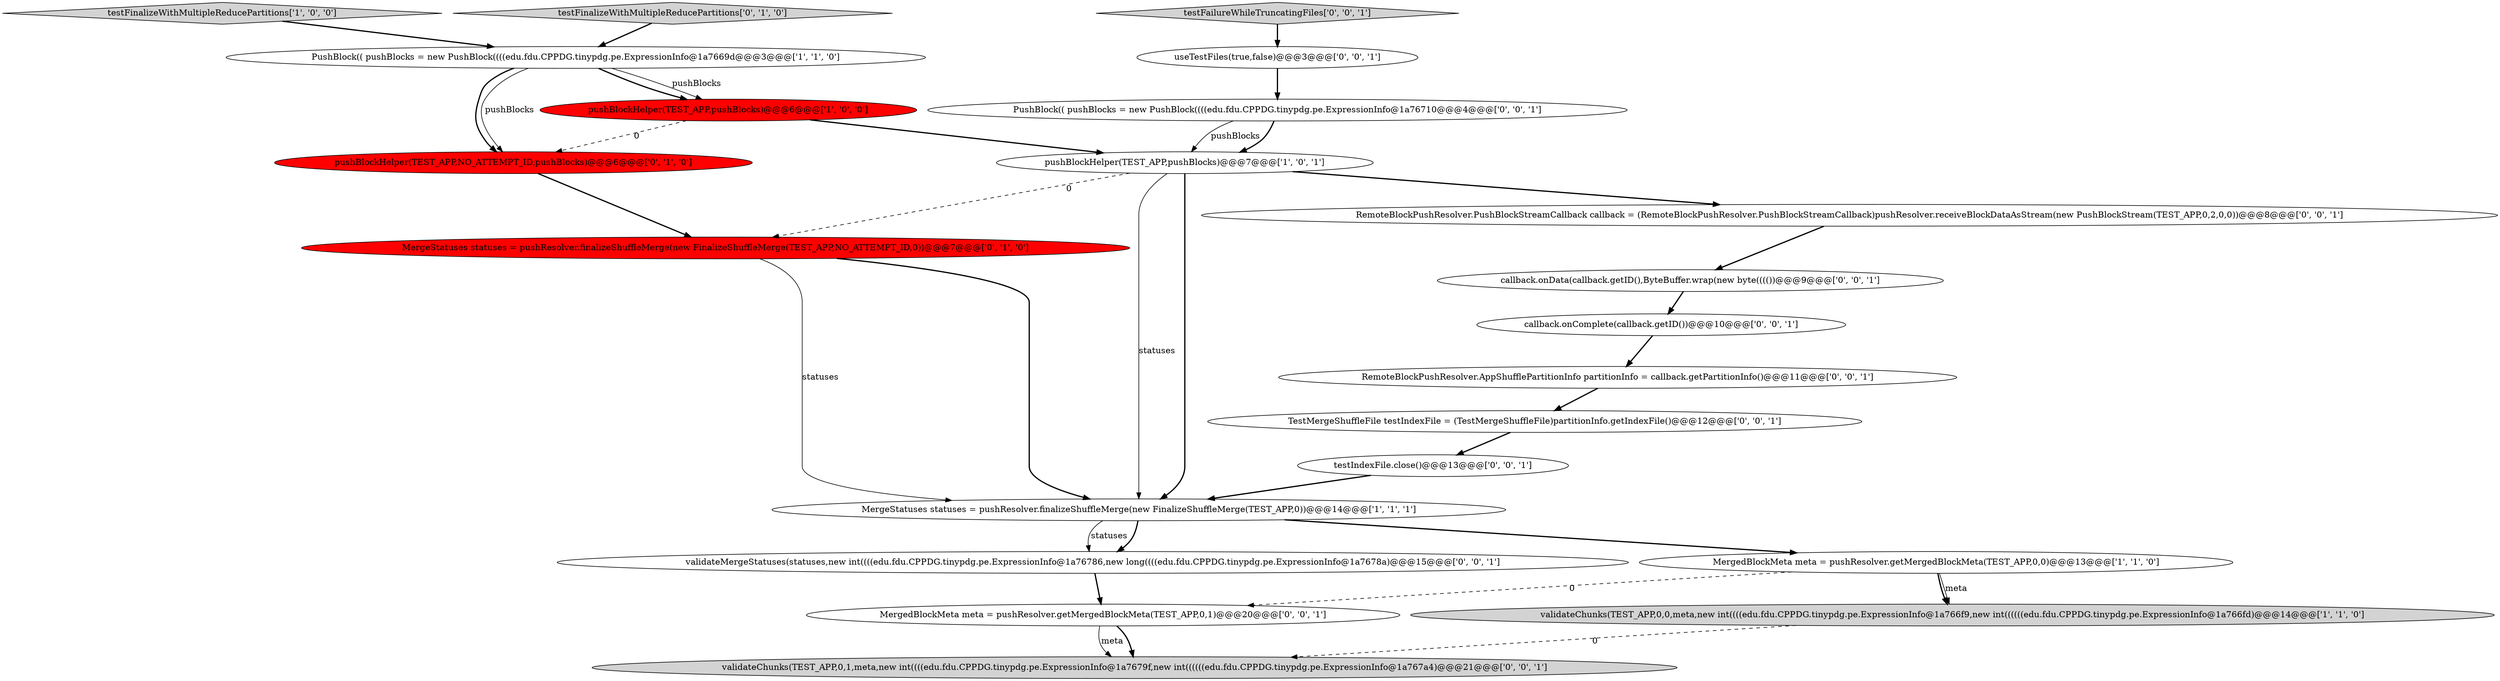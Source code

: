 digraph {
16 [style = filled, label = "RemoteBlockPushResolver.PushBlockStreamCallback callback = (RemoteBlockPushResolver.PushBlockStreamCallback)pushResolver.receiveBlockDataAsStream(new PushBlockStream(TEST_APP,0,2,0,0))@@@8@@@['0', '0', '1']", fillcolor = white, shape = ellipse image = "AAA0AAABBB3BBB"];
21 [style = filled, label = "validateChunks(TEST_APP,0,1,meta,new int((((edu.fdu.CPPDG.tinypdg.pe.ExpressionInfo@1a7679f,new int((((((edu.fdu.CPPDG.tinypdg.pe.ExpressionInfo@1a767a4)@@@21@@@['0', '0', '1']", fillcolor = lightgray, shape = ellipse image = "AAA0AAABBB3BBB"];
0 [style = filled, label = "pushBlockHelper(TEST_APP,pushBlocks)@@@6@@@['1', '0', '0']", fillcolor = red, shape = ellipse image = "AAA1AAABBB1BBB"];
18 [style = filled, label = "validateMergeStatuses(statuses,new int((((edu.fdu.CPPDG.tinypdg.pe.ExpressionInfo@1a76786,new long((((edu.fdu.CPPDG.tinypdg.pe.ExpressionInfo@1a7678a)@@@15@@@['0', '0', '1']", fillcolor = white, shape = ellipse image = "AAA0AAABBB3BBB"];
17 [style = filled, label = "RemoteBlockPushResolver.AppShufflePartitionInfo partitionInfo = callback.getPartitionInfo()@@@11@@@['0', '0', '1']", fillcolor = white, shape = ellipse image = "AAA0AAABBB3BBB"];
4 [style = filled, label = "MergedBlockMeta meta = pushResolver.getMergedBlockMeta(TEST_APP,0,0)@@@13@@@['1', '1', '0']", fillcolor = white, shape = ellipse image = "AAA0AAABBB1BBB"];
9 [style = filled, label = "MergeStatuses statuses = pushResolver.finalizeShuffleMerge(new FinalizeShuffleMerge(TEST_APP,NO_ATTEMPT_ID,0))@@@7@@@['0', '1', '0']", fillcolor = red, shape = ellipse image = "AAA1AAABBB2BBB"];
19 [style = filled, label = "testFailureWhileTruncatingFiles['0', '0', '1']", fillcolor = lightgray, shape = diamond image = "AAA0AAABBB3BBB"];
1 [style = filled, label = "PushBlock(( pushBlocks = new PushBlock((((edu.fdu.CPPDG.tinypdg.pe.ExpressionInfo@1a7669d@@@3@@@['1', '1', '0']", fillcolor = white, shape = ellipse image = "AAA0AAABBB1BBB"];
11 [style = filled, label = "callback.onData(callback.getID(),ByteBuffer.wrap(new byte(((())@@@9@@@['0', '0', '1']", fillcolor = white, shape = ellipse image = "AAA0AAABBB3BBB"];
15 [style = filled, label = "callback.onComplete(callback.getID())@@@10@@@['0', '0', '1']", fillcolor = white, shape = ellipse image = "AAA0AAABBB3BBB"];
2 [style = filled, label = "pushBlockHelper(TEST_APP,pushBlocks)@@@7@@@['1', '0', '1']", fillcolor = white, shape = ellipse image = "AAA0AAABBB1BBB"];
20 [style = filled, label = "testIndexFile.close()@@@13@@@['0', '0', '1']", fillcolor = white, shape = ellipse image = "AAA0AAABBB3BBB"];
14 [style = filled, label = "useTestFiles(true,false)@@@3@@@['0', '0', '1']", fillcolor = white, shape = ellipse image = "AAA0AAABBB3BBB"];
5 [style = filled, label = "MergeStatuses statuses = pushResolver.finalizeShuffleMerge(new FinalizeShuffleMerge(TEST_APP,0))@@@14@@@['1', '1', '1']", fillcolor = white, shape = ellipse image = "AAA0AAABBB1BBB"];
13 [style = filled, label = "TestMergeShuffleFile testIndexFile = (TestMergeShuffleFile)partitionInfo.getIndexFile()@@@12@@@['0', '0', '1']", fillcolor = white, shape = ellipse image = "AAA0AAABBB3BBB"];
7 [style = filled, label = "pushBlockHelper(TEST_APP,NO_ATTEMPT_ID,pushBlocks)@@@6@@@['0', '1', '0']", fillcolor = red, shape = ellipse image = "AAA1AAABBB2BBB"];
8 [style = filled, label = "testFinalizeWithMultipleReducePartitions['0', '1', '0']", fillcolor = lightgray, shape = diamond image = "AAA0AAABBB2BBB"];
3 [style = filled, label = "validateChunks(TEST_APP,0,0,meta,new int((((edu.fdu.CPPDG.tinypdg.pe.ExpressionInfo@1a766f9,new int((((((edu.fdu.CPPDG.tinypdg.pe.ExpressionInfo@1a766fd)@@@14@@@['1', '1', '0']", fillcolor = lightgray, shape = ellipse image = "AAA0AAABBB1BBB"];
10 [style = filled, label = "PushBlock(( pushBlocks = new PushBlock((((edu.fdu.CPPDG.tinypdg.pe.ExpressionInfo@1a76710@@@4@@@['0', '0', '1']", fillcolor = white, shape = ellipse image = "AAA0AAABBB3BBB"];
6 [style = filled, label = "testFinalizeWithMultipleReducePartitions['1', '0', '0']", fillcolor = lightgray, shape = diamond image = "AAA0AAABBB1BBB"];
12 [style = filled, label = "MergedBlockMeta meta = pushResolver.getMergedBlockMeta(TEST_APP,0,1)@@@20@@@['0', '0', '1']", fillcolor = white, shape = ellipse image = "AAA0AAABBB3BBB"];
4->3 [style = bold, label=""];
16->11 [style = bold, label=""];
4->3 [style = solid, label="meta"];
9->5 [style = solid, label="statuses"];
3->21 [style = dashed, label="0"];
12->21 [style = bold, label=""];
1->7 [style = solid, label="pushBlocks"];
0->2 [style = bold, label=""];
18->12 [style = bold, label=""];
14->10 [style = bold, label=""];
5->18 [style = bold, label=""];
1->0 [style = bold, label=""];
10->2 [style = solid, label="pushBlocks"];
1->7 [style = bold, label=""];
11->15 [style = bold, label=""];
4->12 [style = dashed, label="0"];
20->5 [style = bold, label=""];
7->9 [style = bold, label=""];
8->1 [style = bold, label=""];
6->1 [style = bold, label=""];
15->17 [style = bold, label=""];
19->14 [style = bold, label=""];
5->18 [style = solid, label="statuses"];
2->9 [style = dashed, label="0"];
5->4 [style = bold, label=""];
12->21 [style = solid, label="meta"];
9->5 [style = bold, label=""];
10->2 [style = bold, label=""];
17->13 [style = bold, label=""];
1->0 [style = solid, label="pushBlocks"];
0->7 [style = dashed, label="0"];
2->5 [style = solid, label="statuses"];
2->5 [style = bold, label=""];
13->20 [style = bold, label=""];
2->16 [style = bold, label=""];
}
